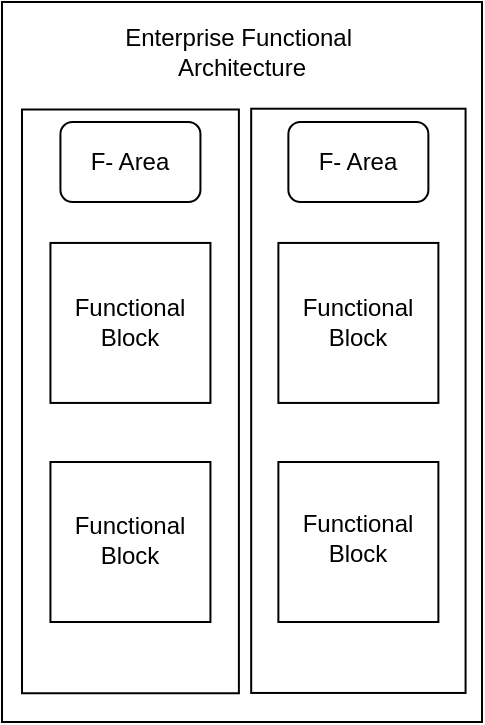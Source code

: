 <mxfile version="22.0.6" type="github">
  <diagram name="Page-1" id="oNCRPjCcadeZG0uAKBep">
    <mxGraphModel dx="794" dy="471" grid="1" gridSize="10" guides="1" tooltips="1" connect="1" arrows="1" fold="1" page="1" pageScale="1" pageWidth="850" pageHeight="1100" math="0" shadow="0">
      <root>
        <mxCell id="0" />
        <mxCell id="1" parent="0" />
        <mxCell id="CdKgOg4E-gA93IOjrNWj-2" value="" style="rounded=0;whiteSpace=wrap;html=1;rotation=90;" vertex="1" parent="1">
          <mxGeometry x="20" y="140" width="360" height="240" as="geometry" />
        </mxCell>
        <mxCell id="CdKgOg4E-gA93IOjrNWj-3" value="Enterprise Functional&amp;nbsp;&lt;br&gt;Architecture" style="text;html=1;strokeColor=none;fillColor=none;align=center;verticalAlign=middle;whiteSpace=wrap;rounded=0;" vertex="1" parent="1">
          <mxGeometry x="125" y="90" width="150" height="30" as="geometry" />
        </mxCell>
        <mxCell id="CdKgOg4E-gA93IOjrNWj-5" value="" style="rounded=0;whiteSpace=wrap;html=1;rotation=90;" vertex="1" parent="1">
          <mxGeometry x="-1.71" y="225.47" width="291.87" height="108.44" as="geometry" />
        </mxCell>
        <mxCell id="CdKgOg4E-gA93IOjrNWj-6" value="" style="whiteSpace=wrap;html=1;aspect=fixed;rotation=90;" vertex="1" parent="1">
          <mxGeometry x="104.22" y="200.47" width="80" height="80" as="geometry" />
        </mxCell>
        <mxCell id="CdKgOg4E-gA93IOjrNWj-7" value="" style="whiteSpace=wrap;html=1;aspect=fixed;" vertex="1" parent="1">
          <mxGeometry x="104.22" y="310" width="80" height="80" as="geometry" />
        </mxCell>
        <mxCell id="CdKgOg4E-gA93IOjrNWj-8" value="" style="rounded=0;whiteSpace=wrap;html=1;rotation=90;" vertex="1" parent="1">
          <mxGeometry x="112.13" y="225.82" width="292.12" height="107.19" as="geometry" />
        </mxCell>
        <mxCell id="CdKgOg4E-gA93IOjrNWj-9" value="Functional Block" style="whiteSpace=wrap;html=1;aspect=fixed;rotation=0;" vertex="1" parent="1">
          <mxGeometry x="218.19" y="200.47" width="80" height="80" as="geometry" />
        </mxCell>
        <mxCell id="CdKgOg4E-gA93IOjrNWj-10" value="" style="whiteSpace=wrap;html=1;aspect=fixed;rotation=90;" vertex="1" parent="1">
          <mxGeometry x="218.19" y="310" width="80" height="80" as="geometry" />
        </mxCell>
        <mxCell id="CdKgOg4E-gA93IOjrNWj-12" value="F- Area" style="rounded=1;whiteSpace=wrap;html=1;" vertex="1" parent="1">
          <mxGeometry x="109.22" y="140" width="70" height="40" as="geometry" />
        </mxCell>
        <mxCell id="CdKgOg4E-gA93IOjrNWj-17" value="F- Area" style="rounded=1;whiteSpace=wrap;html=1;" vertex="1" parent="1">
          <mxGeometry x="223.19" y="140" width="70" height="40" as="geometry" />
        </mxCell>
        <mxCell id="CdKgOg4E-gA93IOjrNWj-18" value="Functional Block" style="text;html=1;strokeColor=none;fillColor=none;align=center;verticalAlign=middle;whiteSpace=wrap;rounded=0;" vertex="1" parent="1">
          <mxGeometry x="114.22" y="225.47" width="60" height="30" as="geometry" />
        </mxCell>
        <mxCell id="CdKgOg4E-gA93IOjrNWj-19" value="Functional Block" style="text;html=1;strokeColor=none;fillColor=none;align=center;verticalAlign=middle;whiteSpace=wrap;rounded=0;" vertex="1" parent="1">
          <mxGeometry x="114.22" y="333.91" width="60" height="30" as="geometry" />
        </mxCell>
        <mxCell id="CdKgOg4E-gA93IOjrNWj-21" value="Functional Block" style="text;html=1;strokeColor=none;fillColor=none;align=center;verticalAlign=middle;whiteSpace=wrap;rounded=0;" vertex="1" parent="1">
          <mxGeometry x="228.19" y="333.01" width="60" height="30" as="geometry" />
        </mxCell>
      </root>
    </mxGraphModel>
  </diagram>
</mxfile>
